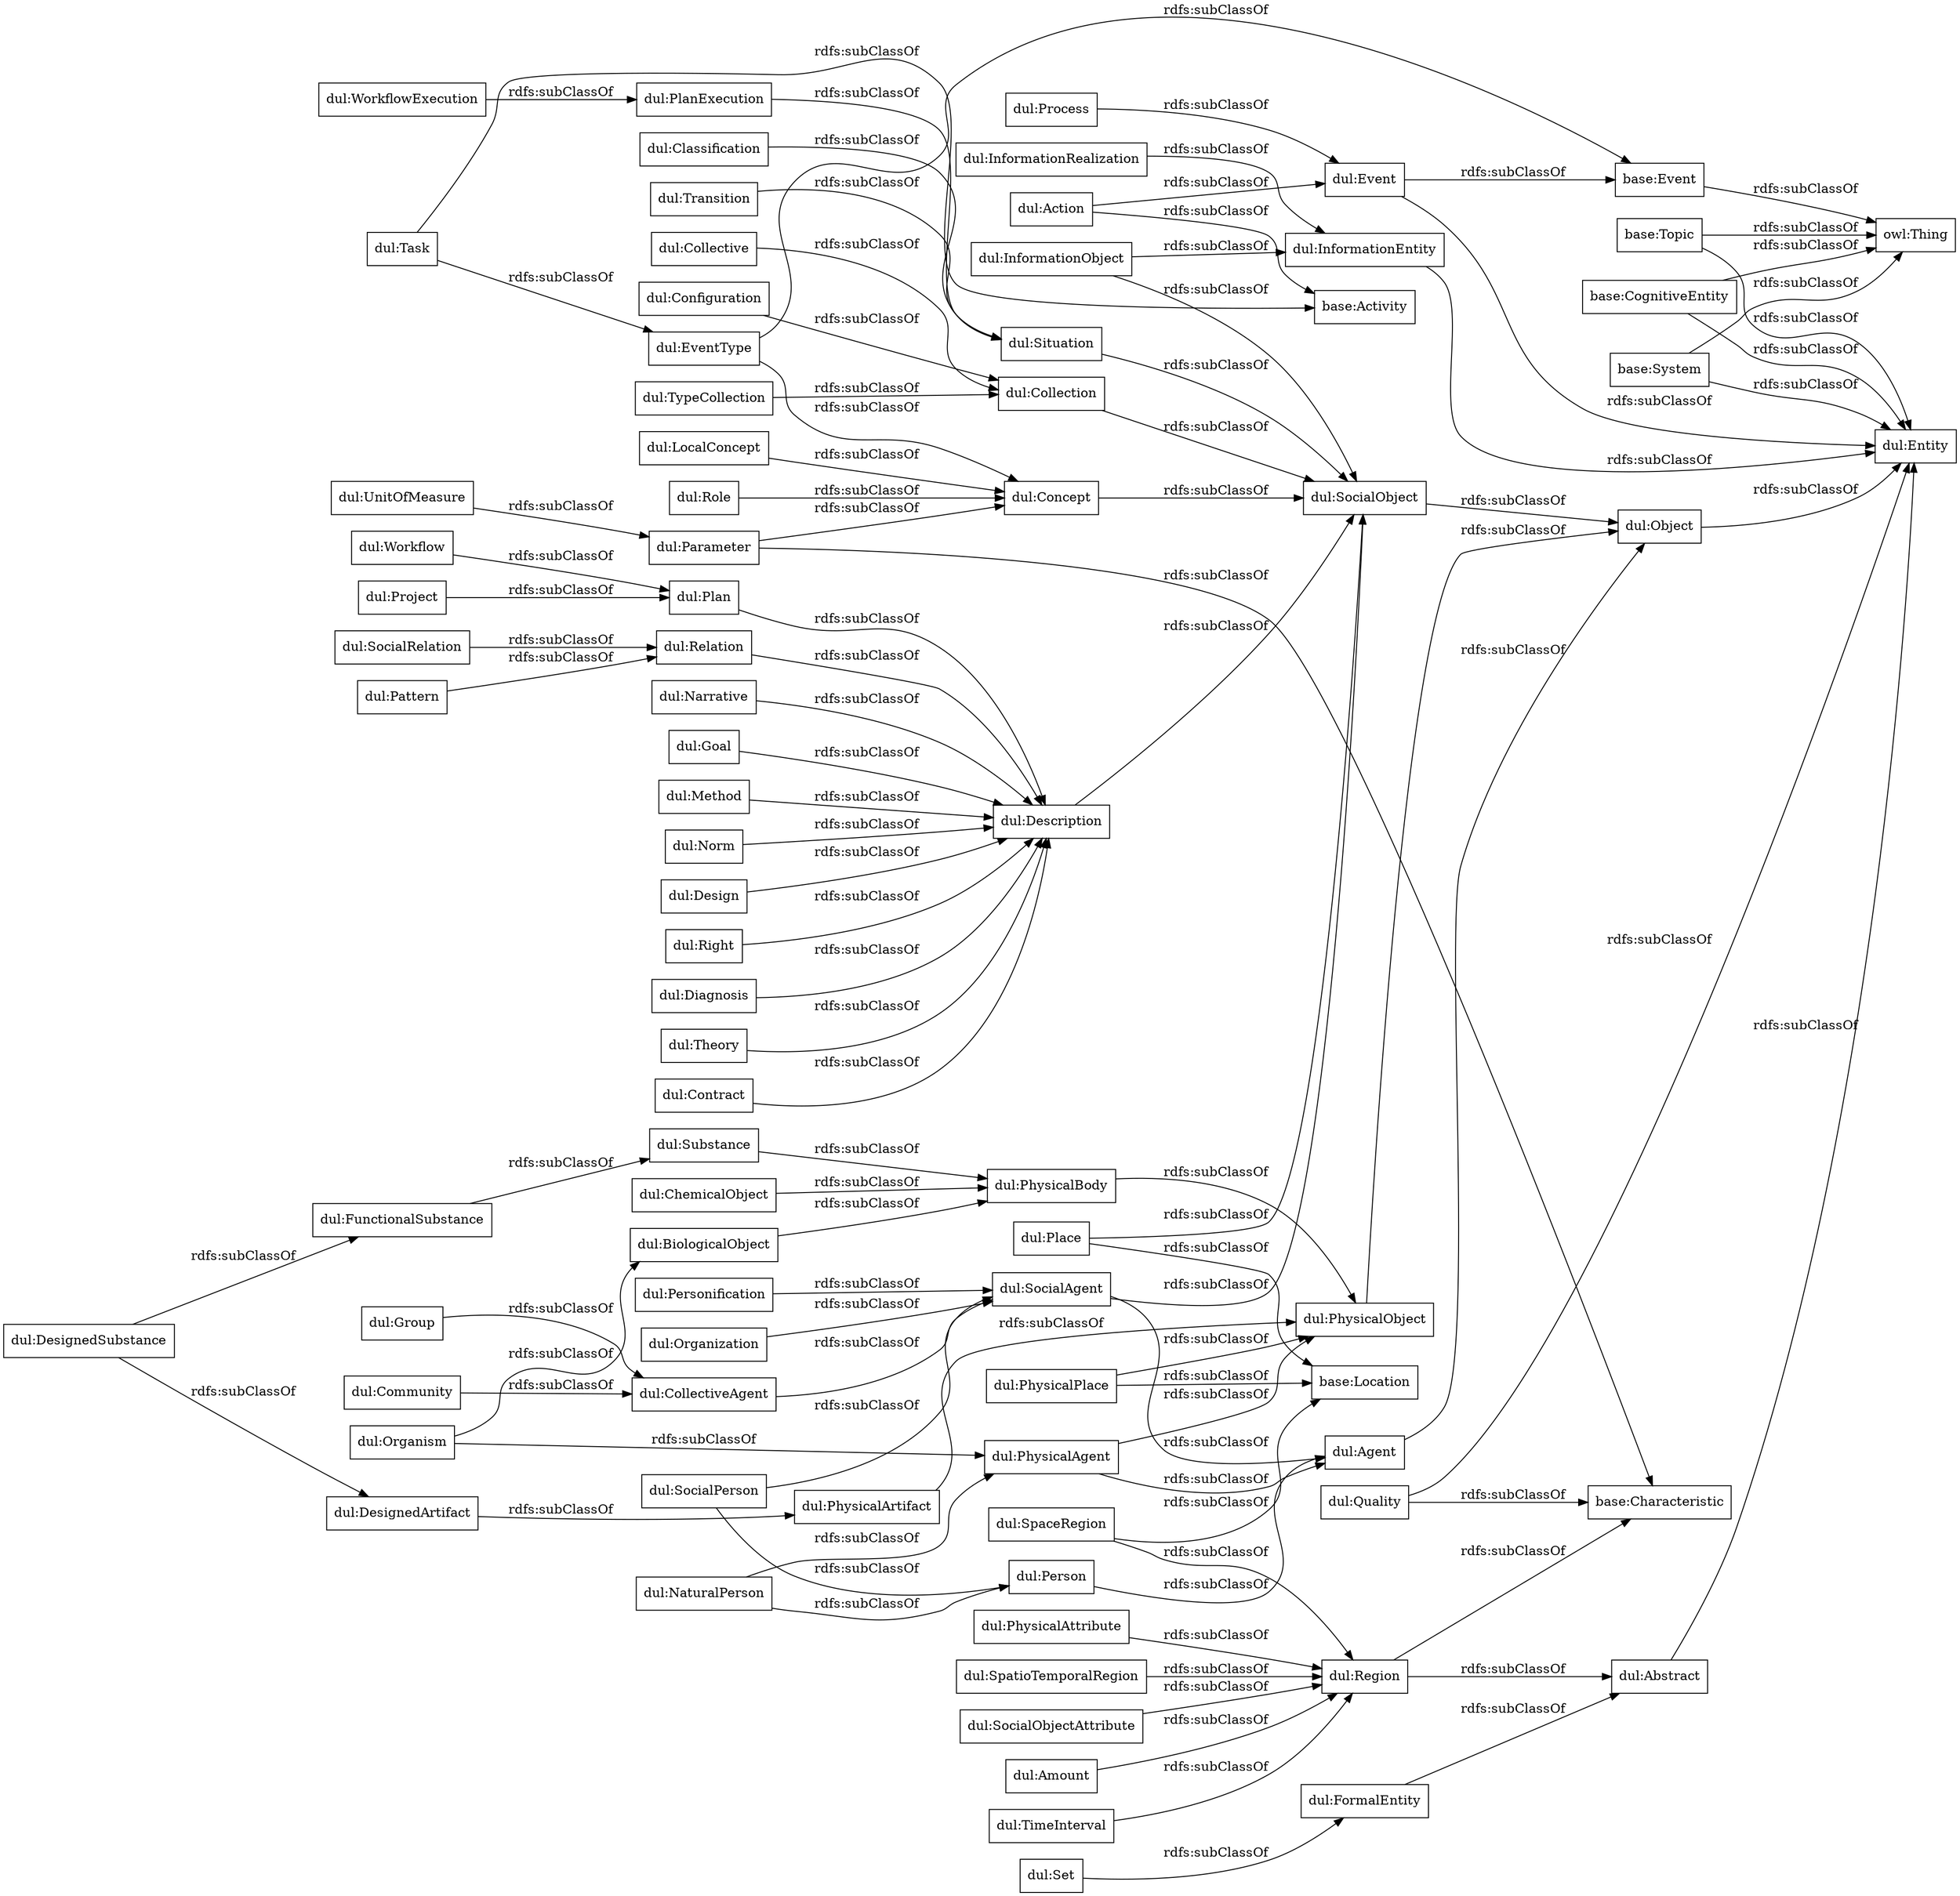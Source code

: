 digraph ar2dtool_diagram { 
rankdir=LR;
size="1000"
node [shape = rectangle, color="black"]; "base:Location" "base:Topic" "base:CognitiveEntity" "base:Activity" "base:Characteristic" "base:Event" "base:System" "dul:Goal" "dul:FormalEntity" "dul:EventType" "dul:PhysicalBody" "dul:Object" "dul:Description" "dul:PhysicalAgent" "dul:Relation" "dul:Role" "dul:Entity" "dul:Organism" "dul:Personification" "dul:Situation" "dul:UnitOfMeasure" "dul:Abstract" "dul:SocialPerson" "dul:Transition" "dul:Collective" "dul:CollectiveAgent" "dul:Amount" "dul:Plan" "dul:Design" "dul:Process" "dul:SocialObjectAttribute" "dul:Right" "dul:Task" "dul:DesignedSubstance" "dul:BiologicalObject" "dul:Place" "dul:Quality" "dul:Action" "dul:SocialAgent" "dul:Configuration" "dul:Project" "dul:PlanExecution" "dul:Pattern" "dul:Agent" "dul:Classification" "dul:Diagnosis" "dul:Parameter" "dul:WorkflowExecution" "dul:SocialObject" "dul:Group" "dul:Community" "dul:FunctionalSubstance" "dul:PhysicalPlace" "dul:Method" "dul:Concept" "dul:SocialRelation" "dul:Event" "dul:DesignedArtifact" "dul:TimeInterval" "dul:Person" "dul:TypeCollection" "dul:SpaceRegion" "dul:PhysicalObject" "dul:SpatioTemporalRegion" "dul:Norm" "owl:Thing" "dul:InformationRealization" "dul:Theory" "dul:PhysicalAttribute" "dul:NaturalPerson" "dul:Workflow" "dul:InformationObject" "dul:ChemicalObject" "dul:Contract" "dul:Narrative" "dul:Collection" "dul:Substance" "dul:Region" "dul:InformationEntity" "dul:PhysicalArtifact" "dul:Organization" "dul:Set" "dul:LocalConcept" ; /*classes style*/
	"dul:CollectiveAgent" -> "dul:SocialAgent" [ label = "rdfs:subClassOf" ];
	"dul:Region" -> "base:Characteristic" [ label = "rdfs:subClassOf" ];
	"dul:Region" -> "dul:Abstract" [ label = "rdfs:subClassOf" ];
	"dul:TypeCollection" -> "dul:Collection" [ label = "rdfs:subClassOf" ];
	"dul:PhysicalAttribute" -> "dul:Region" [ label = "rdfs:subClassOf" ];
	"dul:Organization" -> "dul:SocialAgent" [ label = "rdfs:subClassOf" ];
	"dul:Configuration" -> "dul:Collection" [ label = "rdfs:subClassOf" ];
	"dul:Quality" -> "base:Characteristic" [ label = "rdfs:subClassOf" ];
	"dul:Quality" -> "dul:Entity" [ label = "rdfs:subClassOf" ];
	"dul:Description" -> "dul:SocialObject" [ label = "rdfs:subClassOf" ];
	"dul:Community" -> "dul:CollectiveAgent" [ label = "rdfs:subClassOf" ];
	"dul:Method" -> "dul:Description" [ label = "rdfs:subClassOf" ];
	"dul:Concept" -> "dul:SocialObject" [ label = "rdfs:subClassOf" ];
	"dul:Object" -> "dul:Entity" [ label = "rdfs:subClassOf" ];
	"dul:Place" -> "base:Location" [ label = "rdfs:subClassOf" ];
	"dul:Place" -> "dul:SocialObject" [ label = "rdfs:subClassOf" ];
	"dul:PhysicalArtifact" -> "dul:PhysicalObject" [ label = "rdfs:subClassOf" ];
	"dul:Organism" -> "dul:PhysicalAgent" [ label = "rdfs:subClassOf" ];
	"dul:Organism" -> "dul:BiologicalObject" [ label = "rdfs:subClassOf" ];
	"dul:Goal" -> "dul:Description" [ label = "rdfs:subClassOf" ];
	"dul:FunctionalSubstance" -> "dul:Substance" [ label = "rdfs:subClassOf" ];
	"dul:Role" -> "dul:Concept" [ label = "rdfs:subClassOf" ];
	"dul:Collective" -> "dul:Collection" [ label = "rdfs:subClassOf" ];
	"dul:InformationObject" -> "dul:SocialObject" [ label = "rdfs:subClassOf" ];
	"dul:InformationObject" -> "dul:InformationEntity" [ label = "rdfs:subClassOf" ];
	"dul:UnitOfMeasure" -> "dul:Parameter" [ label = "rdfs:subClassOf" ];
	"dul:SocialObjectAttribute" -> "dul:Region" [ label = "rdfs:subClassOf" ];
	"dul:WorkflowExecution" -> "dul:PlanExecution" [ label = "rdfs:subClassOf" ];
	"dul:Right" -> "dul:Description" [ label = "rdfs:subClassOf" ];
	"dul:Task" -> "base:Activity" [ label = "rdfs:subClassOf" ];
	"dul:Task" -> "dul:EventType" [ label = "rdfs:subClassOf" ];
	"dul:Set" -> "dul:FormalEntity" [ label = "rdfs:subClassOf" ];
	"dul:DesignedSubstance" -> "dul:FunctionalSubstance" [ label = "rdfs:subClassOf" ];
	"dul:DesignedSubstance" -> "dul:DesignedArtifact" [ label = "rdfs:subClassOf" ];
	"dul:SocialObject" -> "dul:Object" [ label = "rdfs:subClassOf" ];
	"base:Event" -> "owl:Thing" [ label = "rdfs:subClassOf" ];
	"base:CognitiveEntity" -> "owl:Thing" [ label = "rdfs:subClassOf" ];
	"base:CognitiveEntity" -> "dul:Entity" [ label = "rdfs:subClassOf" ];
	"base:System" -> "owl:Thing" [ label = "rdfs:subClassOf" ];
	"base:System" -> "dul:Entity" [ label = "rdfs:subClassOf" ];
	"dul:Parameter" -> "base:Characteristic" [ label = "rdfs:subClassOf" ];
	"dul:Parameter" -> "dul:Concept" [ label = "rdfs:subClassOf" ];
	"dul:InformationRealization" -> "dul:InformationEntity" [ label = "rdfs:subClassOf" ];
	"dul:Substance" -> "dul:PhysicalBody" [ label = "rdfs:subClassOf" ];
	"dul:PhysicalAgent" -> "dul:PhysicalObject" [ label = "rdfs:subClassOf" ];
	"dul:PhysicalAgent" -> "dul:Agent" [ label = "rdfs:subClassOf" ];
	"dul:Event" -> "base:Event" [ label = "rdfs:subClassOf" ];
	"dul:Event" -> "dul:Entity" [ label = "rdfs:subClassOf" ];
	"dul:Project" -> "dul:Plan" [ label = "rdfs:subClassOf" ];
	"dul:PhysicalObject" -> "dul:Object" [ label = "rdfs:subClassOf" ];
	"dul:Action" -> "base:Activity" [ label = "rdfs:subClassOf" ];
	"dul:Action" -> "dul:Event" [ label = "rdfs:subClassOf" ];
	"dul:Situation" -> "dul:SocialObject" [ label = "rdfs:subClassOf" ];
	"dul:EventType" -> "base:Event" [ label = "rdfs:subClassOf" ];
	"dul:EventType" -> "dul:Concept" [ label = "rdfs:subClassOf" ];
	"dul:Design" -> "dul:Description" [ label = "rdfs:subClassOf" ];
	"dul:Classification" -> "dul:Situation" [ label = "rdfs:subClassOf" ];
	"dul:Workflow" -> "dul:Plan" [ label = "rdfs:subClassOf" ];
	"dul:Pattern" -> "dul:Relation" [ label = "rdfs:subClassOf" ];
	"dul:Transition" -> "dul:Situation" [ label = "rdfs:subClassOf" ];
	"dul:Norm" -> "dul:Description" [ label = "rdfs:subClassOf" ];
	"dul:PhysicalPlace" -> "base:Location" [ label = "rdfs:subClassOf" ];
	"dul:PhysicalPlace" -> "dul:PhysicalObject" [ label = "rdfs:subClassOf" ];
	"dul:Contract" -> "dul:Description" [ label = "rdfs:subClassOf" ];
	"dul:Person" -> "dul:Agent" [ label = "rdfs:subClassOf" ];
	"dul:Relation" -> "dul:Description" [ label = "rdfs:subClassOf" ];
	"dul:SocialRelation" -> "dul:Relation" [ label = "rdfs:subClassOf" ];
	"dul:PlanExecution" -> "dul:Situation" [ label = "rdfs:subClassOf" ];
	"dul:LocalConcept" -> "dul:Concept" [ label = "rdfs:subClassOf" ];
	"dul:FormalEntity" -> "dul:Abstract" [ label = "rdfs:subClassOf" ];
	"dul:PhysicalBody" -> "dul:PhysicalObject" [ label = "rdfs:subClassOf" ];
	"dul:BiologicalObject" -> "dul:PhysicalBody" [ label = "rdfs:subClassOf" ];
	"dul:SocialPerson" -> "dul:SocialAgent" [ label = "rdfs:subClassOf" ];
	"dul:SocialPerson" -> "dul:Person" [ label = "rdfs:subClassOf" ];
	"dul:NaturalPerson" -> "dul:PhysicalAgent" [ label = "rdfs:subClassOf" ];
	"dul:NaturalPerson" -> "dul:Person" [ label = "rdfs:subClassOf" ];
	"dul:TimeInterval" -> "dul:Region" [ label = "rdfs:subClassOf" ];
	"dul:Personification" -> "dul:SocialAgent" [ label = "rdfs:subClassOf" ];
	"dul:InformationEntity" -> "dul:Entity" [ label = "rdfs:subClassOf" ];
	"dul:SpatioTemporalRegion" -> "dul:Region" [ label = "rdfs:subClassOf" ];
	"dul:Collection" -> "dul:SocialObject" [ label = "rdfs:subClassOf" ];
	"dul:DesignedArtifact" -> "dul:PhysicalArtifact" [ label = "rdfs:subClassOf" ];
	"dul:ChemicalObject" -> "dul:PhysicalBody" [ label = "rdfs:subClassOf" ];
	"base:Topic" -> "owl:Thing" [ label = "rdfs:subClassOf" ];
	"base:Topic" -> "dul:Entity" [ label = "rdfs:subClassOf" ];
	"dul:Narrative" -> "dul:Description" [ label = "rdfs:subClassOf" ];
	"dul:Process" -> "dul:Event" [ label = "rdfs:subClassOf" ];
	"dul:Theory" -> "dul:Description" [ label = "rdfs:subClassOf" ];
	"dul:Abstract" -> "dul:Entity" [ label = "rdfs:subClassOf" ];
	"dul:SpaceRegion" -> "base:Location" [ label = "rdfs:subClassOf" ];
	"dul:SpaceRegion" -> "dul:Region" [ label = "rdfs:subClassOf" ];
	"dul:Plan" -> "dul:Description" [ label = "rdfs:subClassOf" ];
	"dul:Group" -> "dul:CollectiveAgent" [ label = "rdfs:subClassOf" ];
	"dul:SocialAgent" -> "dul:SocialObject" [ label = "rdfs:subClassOf" ];
	"dul:SocialAgent" -> "dul:Agent" [ label = "rdfs:subClassOf" ];
	"dul:Diagnosis" -> "dul:Description" [ label = "rdfs:subClassOf" ];
	"dul:Agent" -> "dul:Object" [ label = "rdfs:subClassOf" ];
	"dul:Amount" -> "dul:Region" [ label = "rdfs:subClassOf" ];

}
